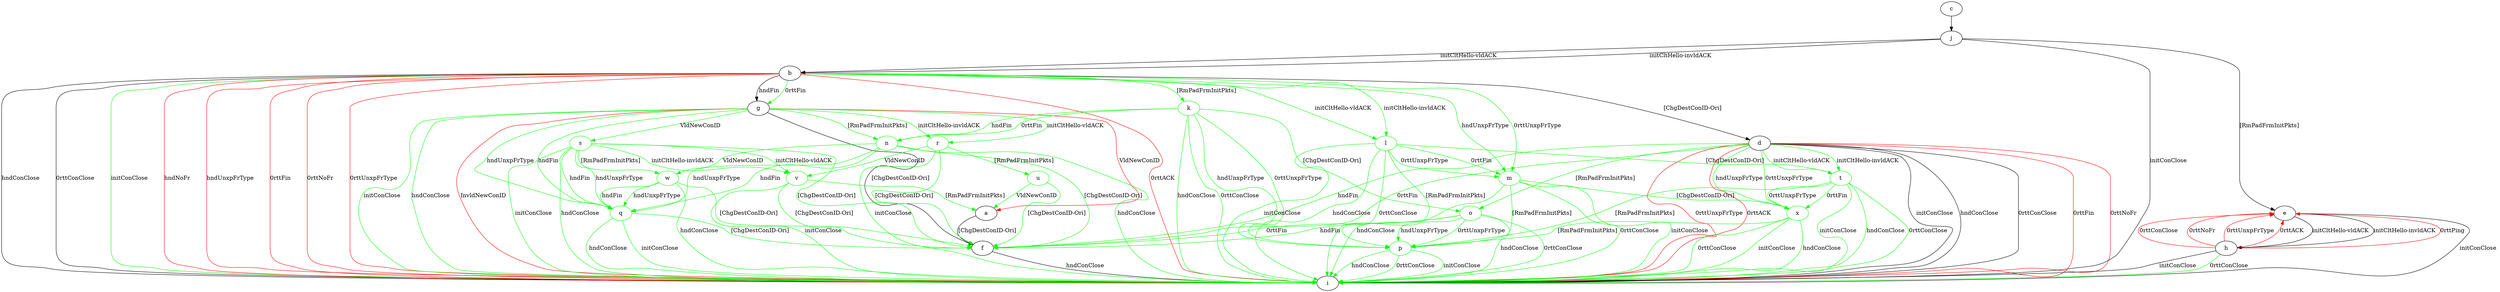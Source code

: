 digraph "" {
	a -> f	[key=0,
		label="[ChgDestConID-Ori] "];
	b -> d	[key=0,
		label="[ChgDestConID-Ori] "];
	b -> g	[key=0,
		label="hndFin "];
	b -> g	[key=1,
		color=green,
		label="0rttFin "];
	b -> i	[key=0,
		label="hndConClose "];
	b -> i	[key=1,
		label="0rttConClose "];
	b -> i	[key=2,
		color=green,
		label="initConClose "];
	b -> i	[key=3,
		color=red,
		label="hndNoFr "];
	b -> i	[key=4,
		color=red,
		label="hndUnxpFrType "];
	b -> i	[key=5,
		color=red,
		label="0rttFin "];
	b -> i	[key=6,
		color=red,
		label="0rttNoFr "];
	b -> i	[key=7,
		color=red,
		label="0rttUnxpFrType "];
	b -> i	[key=8,
		color=red,
		label="0rttACK "];
	k	[color=green];
	b -> k	[key=0,
		color=green,
		label="[RmPadFrmInitPkts] "];
	l	[color=green];
	b -> l	[key=0,
		color=green,
		label="initCltHello-vldACK "];
	b -> l	[key=1,
		color=green,
		label="initCltHello-invldACK "];
	m	[color=green];
	b -> m	[key=0,
		color=green,
		label="hndUnxpFrType "];
	b -> m	[key=1,
		color=green,
		label="0rttUnxpFrType "];
	c -> j	[key=0];
	d -> f	[key=0,
		color=green,
		label="hndFin "];
	d -> f	[key=1,
		color=green,
		label="0rttFin "];
	d -> i	[key=0,
		label="initConClose "];
	d -> i	[key=1,
		label="hndConClose "];
	d -> i	[key=2,
		label="0rttConClose "];
	d -> i	[key=3,
		color=red,
		label="0rttFin "];
	d -> i	[key=4,
		color=red,
		label="0rttNoFr "];
	d -> i	[key=5,
		color=red,
		label="0rttUnxpFrType "];
	d -> i	[key=6,
		color=red,
		label="0rttACK "];
	o	[color=green];
	d -> o	[key=0,
		color=green,
		label="[RmPadFrmInitPkts] "];
	t	[color=green];
	d -> t	[key=0,
		color=green,
		label="initCltHello-vldACK "];
	d -> t	[key=1,
		color=green,
		label="initCltHello-invldACK "];
	x	[color=green];
	d -> x	[key=0,
		color=green,
		label="hndUnxpFrType "];
	d -> x	[key=1,
		color=green,
		label="0rttUnxpFrType "];
	e -> h	[key=0,
		label="initCltHello-vldACK "];
	e -> h	[key=1,
		label="initCltHello-invldACK "];
	e -> i	[key=0,
		label="initConClose "];
	f -> i	[key=0,
		label="hndConClose "];
	g -> a	[key=0,
		color=red,
		label="VldNewConID "];
	g -> f	[key=0,
		label="[ChgDestConID-Ori] "];
	g -> i	[key=0,
		color=green,
		label="initConClose "];
	g -> i	[key=1,
		color=green,
		label="hndConClose "];
	g -> i	[key=2,
		color=red,
		label="InvldNewConID "];
	n	[color=green];
	g -> n	[key=0,
		color=green,
		label="[RmPadFrmInitPkts] "];
	q	[color=green];
	g -> q	[key=0,
		color=green,
		label="hndFin "];
	g -> q	[key=1,
		color=green,
		label="hndUnxpFrType "];
	r	[color=green];
	g -> r	[key=0,
		color=green,
		label="initCltHello-vldACK "];
	g -> r	[key=1,
		color=green,
		label="initCltHello-invldACK "];
	s	[color=green];
	g -> s	[key=0,
		color=green,
		label="VldNewConID "];
	h -> e	[key=0,
		color=red,
		label="0rttPing "];
	h -> e	[key=1,
		color=red,
		label="0rttConClose "];
	h -> e	[key=2,
		color=red,
		label="0rttNoFr "];
	h -> e	[key=3,
		color=red,
		label="0rttUnxpFrType "];
	h -> e	[key=4,
		color=red,
		label="0rttACK "];
	h -> i	[key=0,
		label="initConClose "];
	h -> i	[key=1,
		color=green,
		label="0rttConClose "];
	j -> b	[key=0,
		label="initCltHello-vldACK "];
	j -> b	[key=1,
		label="initCltHello-invldACK "];
	j -> e	[key=0,
		label="[RmPadFrmInitPkts] "];
	j -> i	[key=0,
		label="initConClose "];
	k -> i	[key=0,
		color=green,
		label="hndConClose "];
	k -> i	[key=1,
		color=green,
		label="0rttConClose "];
	k -> n	[key=0,
		color=green,
		label="hndFin "];
	k -> n	[key=1,
		color=green,
		label="0rttFin "];
	k -> o	[key=0,
		color=green,
		label="[ChgDestConID-Ori] "];
	p	[color=green];
	k -> p	[key=0,
		color=green,
		label="hndUnxpFrType "];
	k -> p	[key=1,
		color=green,
		label="0rttUnxpFrType "];
	l -> i	[key=0,
		color=green,
		label="initConClose "];
	l -> i	[key=1,
		color=green,
		label="hndConClose "];
	l -> i	[key=2,
		color=green,
		label="0rttConClose "];
	l -> m	[key=0,
		color=green,
		label="0rttFin "];
	l -> m	[key=1,
		color=green,
		label="0rttUnxpFrType "];
	l -> p	[key=0,
		color=green,
		label="[RmPadFrmInitPkts] "];
	l -> t	[key=0,
		color=green,
		label="[ChgDestConID-Ori] "];
	m -> i	[key=0,
		color=green,
		label="initConClose "];
	m -> i	[key=1,
		color=green,
		label="hndConClose "];
	m -> i	[key=2,
		color=green,
		label="0rttConClose "];
	m -> p	[key=0,
		color=green,
		label="[RmPadFrmInitPkts] "];
	m -> x	[key=0,
		color=green,
		label="[ChgDestConID-Ori] "];
	n -> f	[key=0,
		color=green,
		label="[ChgDestConID-Ori] "];
	n -> i	[key=0,
		color=green,
		label="hndConClose "];
	n -> q	[key=0,
		color=green,
		label="hndFin "];
	n -> q	[key=1,
		color=green,
		label="hndUnxpFrType "];
	w	[color=green];
	n -> w	[key=0,
		color=green,
		label="VldNewConID "];
	o -> f	[key=0,
		color=green,
		label="hndFin "];
	o -> f	[key=1,
		color=green,
		label="0rttFin "];
	o -> i	[key=0,
		color=green,
		label="hndConClose "];
	o -> i	[key=1,
		color=green,
		label="0rttConClose "];
	o -> p	[key=0,
		color=green,
		label="hndUnxpFrType "];
	o -> p	[key=1,
		color=green,
		label="0rttUnxpFrType "];
	p -> i	[key=0,
		color=green,
		label="initConClose "];
	p -> i	[key=1,
		color=green,
		label="hndConClose "];
	p -> i	[key=2,
		color=green,
		label="0rttConClose "];
	q -> f	[key=0,
		color=green,
		label="[ChgDestConID-Ori] "];
	q -> i	[key=0,
		color=green,
		label="initConClose "];
	q -> i	[key=1,
		color=green,
		label="hndConClose "];
	r -> f	[key=0,
		color=green,
		label="[ChgDestConID-Ori] "];
	r -> i	[key=0,
		color=green,
		label="initConClose "];
	u	[color=green];
	r -> u	[key=0,
		color=green,
		label="[RmPadFrmInitPkts] "];
	v	[color=green];
	r -> v	[key=0,
		color=green,
		label="VldNewConID "];
	s -> f	[key=0,
		color=green,
		label="[ChgDestConID-Ori] "];
	s -> i	[key=0,
		color=green,
		label="initConClose "];
	s -> i	[key=1,
		color=green,
		label="hndConClose "];
	s -> q	[key=0,
		color=green,
		label="hndFin "];
	s -> q	[key=1,
		color=green,
		label="hndUnxpFrType "];
	s -> v	[key=0,
		color=green,
		label="initCltHello-vldACK "];
	s -> v	[key=1,
		color=green,
		label="initCltHello-invldACK "];
	s -> w	[key=0,
		color=green,
		label="[RmPadFrmInitPkts] "];
	t -> i	[key=0,
		color=green,
		label="initConClose "];
	t -> i	[key=1,
		color=green,
		label="hndConClose "];
	t -> i	[key=2,
		color=green,
		label="0rttConClose "];
	t -> p	[key=0,
		color=green,
		label="[RmPadFrmInitPkts] "];
	t -> x	[key=0,
		color=green,
		label="0rttFin "];
	t -> x	[key=1,
		color=green,
		label="0rttUnxpFrType "];
	u -> a	[key=0,
		color=green,
		label="VldNewConID "];
	u -> f	[key=0,
		color=green,
		label="[ChgDestConID-Ori] "];
	v -> a	[key=0,
		color=green,
		label="[RmPadFrmInitPkts] "];
	v -> f	[key=0,
		color=green,
		label="[ChgDestConID-Ori] "];
	v -> i	[key=0,
		color=green,
		label="initConClose "];
	w -> f	[key=0,
		color=green,
		label="[ChgDestConID-Ori] "];
	w -> i	[key=0,
		color=green,
		label="hndConClose "];
	w -> q	[key=0,
		color=green,
		label="hndFin "];
	w -> q	[key=1,
		color=green,
		label="hndUnxpFrType "];
	x -> i	[key=0,
		color=green,
		label="initConClose "];
	x -> i	[key=1,
		color=green,
		label="hndConClose "];
	x -> i	[key=2,
		color=green,
		label="0rttConClose "];
	x -> p	[key=0,
		color=green,
		label="[RmPadFrmInitPkts] "];
}
